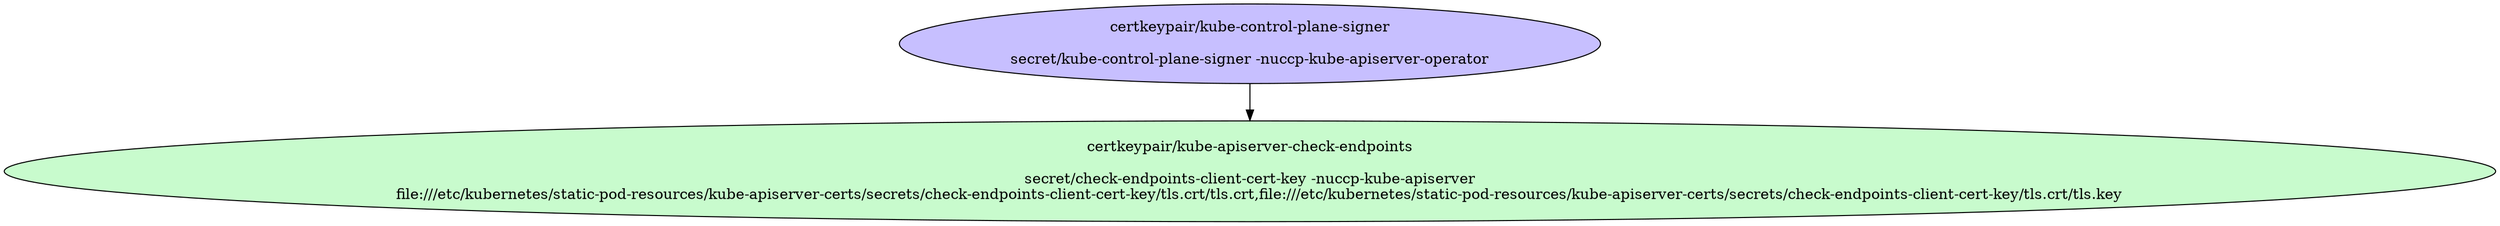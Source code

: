 digraph "Local Certificate" {
  // Node definitions.
  0 [
    label="certkeypair/kube-control-plane-signer\n\nsecret/kube-control-plane-signer -nuccp-kube-apiserver-operator\n"
    style=filled
    fillcolor="#c7bfff"
  ];
  12 [
    label="certkeypair/kube-apiserver-check-endpoints\n\nsecret/check-endpoints-client-cert-key -nuccp-kube-apiserver\n    file:///etc/kubernetes/static-pod-resources/kube-apiserver-certs/secrets/check-endpoints-client-cert-key/tls.crt/tls.crt,file:///etc/kubernetes/static-pod-resources/kube-apiserver-certs/secrets/check-endpoints-client-cert-key/tls.crt/tls.key\n"
    style=filled
    fillcolor="#c8fbcd"
  ];

  // Edge definitions.
  0 -> 12;
}